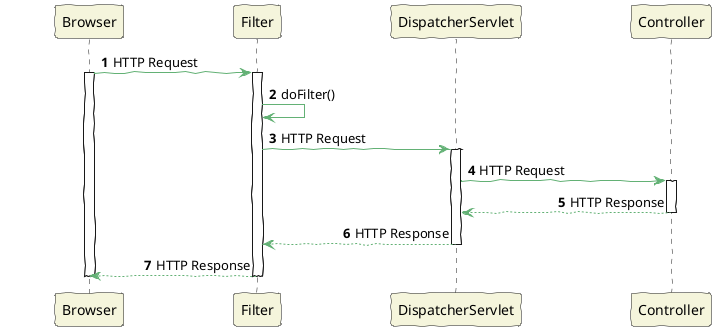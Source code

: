 @startuml
'https://plantuml.com/sequence-diagram
skinparam sequenceMessageAlign direction
skinparam handwritten true
skinparam sequence {
ParticipantBackgroundColor beige
ParticipantPadding 50
}

autonumber

Browser -[#63b175]> Filter: HTTP Request
activate Browser
activate Filter
Filter -[#63b175]> Filter: doFilter()
Filter -[#63b175]> DispatcherServlet: HTTP Request
activate DispatcherServlet


DispatcherServlet -[#63b175]> Controller: HTTP Request
activate Controller
Controller --[#63b175]> DispatcherServlet: HTTP Response
deactivate Controller

DispatcherServlet --[#63b175]> Filter: HTTP Response
deactivate DispatcherServlet

Filter --[#63b175]> Browser: HTTP Response
deactivate Filter
deactivate Browser
@enduml